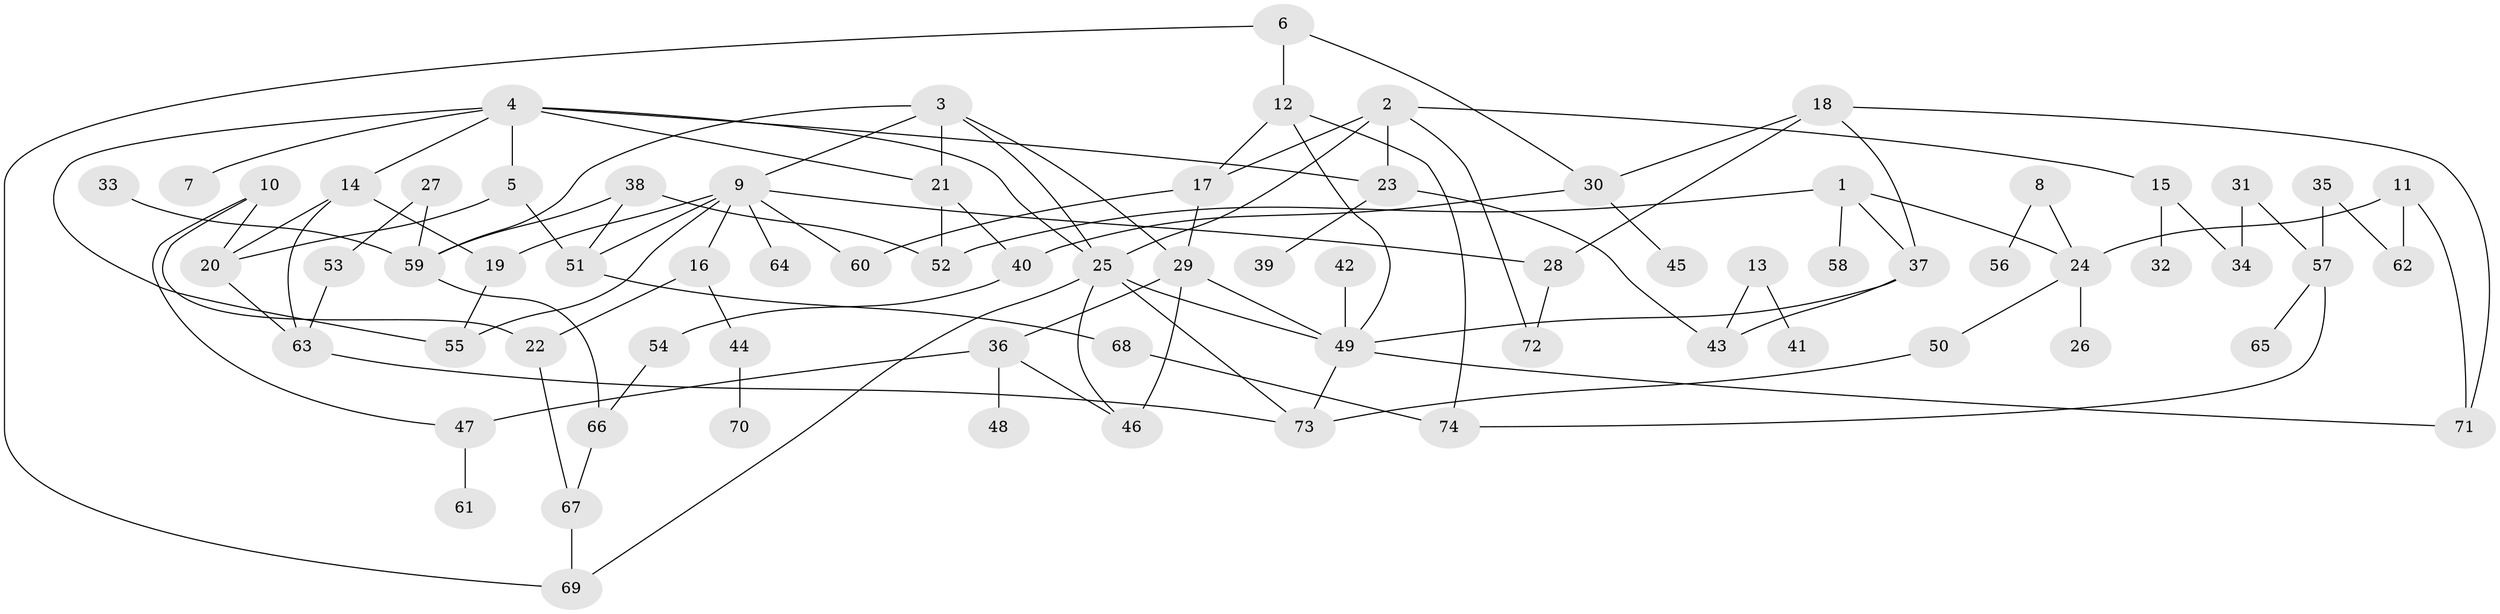 // original degree distribution, {6: 0.027210884353741496, 4: 0.12244897959183673, 7: 0.013605442176870748, 3: 0.19727891156462585, 5: 0.05442176870748299, 2: 0.30612244897959184, 1: 0.2789115646258503}
// Generated by graph-tools (version 1.1) at 2025/36/03/04/25 23:36:09]
// undirected, 74 vertices, 110 edges
graph export_dot {
  node [color=gray90,style=filled];
  1;
  2;
  3;
  4;
  5;
  6;
  7;
  8;
  9;
  10;
  11;
  12;
  13;
  14;
  15;
  16;
  17;
  18;
  19;
  20;
  21;
  22;
  23;
  24;
  25;
  26;
  27;
  28;
  29;
  30;
  31;
  32;
  33;
  34;
  35;
  36;
  37;
  38;
  39;
  40;
  41;
  42;
  43;
  44;
  45;
  46;
  47;
  48;
  49;
  50;
  51;
  52;
  53;
  54;
  55;
  56;
  57;
  58;
  59;
  60;
  61;
  62;
  63;
  64;
  65;
  66;
  67;
  68;
  69;
  70;
  71;
  72;
  73;
  74;
  1 -- 24 [weight=1.0];
  1 -- 37 [weight=1.0];
  1 -- 52 [weight=1.0];
  1 -- 58 [weight=1.0];
  2 -- 15 [weight=1.0];
  2 -- 17 [weight=1.0];
  2 -- 23 [weight=1.0];
  2 -- 25 [weight=1.0];
  2 -- 72 [weight=1.0];
  3 -- 9 [weight=1.0];
  3 -- 21 [weight=1.0];
  3 -- 25 [weight=1.0];
  3 -- 29 [weight=1.0];
  3 -- 59 [weight=1.0];
  4 -- 5 [weight=1.0];
  4 -- 7 [weight=1.0];
  4 -- 14 [weight=1.0];
  4 -- 21 [weight=1.0];
  4 -- 23 [weight=1.0];
  4 -- 25 [weight=1.0];
  4 -- 55 [weight=1.0];
  5 -- 20 [weight=1.0];
  5 -- 51 [weight=1.0];
  6 -- 12 [weight=1.0];
  6 -- 30 [weight=1.0];
  6 -- 69 [weight=1.0];
  8 -- 24 [weight=1.0];
  8 -- 56 [weight=1.0];
  9 -- 16 [weight=1.0];
  9 -- 19 [weight=1.0];
  9 -- 28 [weight=1.0];
  9 -- 51 [weight=1.0];
  9 -- 55 [weight=1.0];
  9 -- 60 [weight=1.0];
  9 -- 64 [weight=1.0];
  10 -- 20 [weight=1.0];
  10 -- 22 [weight=1.0];
  10 -- 47 [weight=1.0];
  11 -- 24 [weight=1.0];
  11 -- 62 [weight=1.0];
  11 -- 71 [weight=1.0];
  12 -- 17 [weight=1.0];
  12 -- 49 [weight=1.0];
  12 -- 74 [weight=1.0];
  13 -- 41 [weight=1.0];
  13 -- 43 [weight=1.0];
  14 -- 19 [weight=1.0];
  14 -- 20 [weight=1.0];
  14 -- 63 [weight=1.0];
  15 -- 32 [weight=1.0];
  15 -- 34 [weight=1.0];
  16 -- 22 [weight=1.0];
  16 -- 44 [weight=1.0];
  17 -- 29 [weight=1.0];
  17 -- 60 [weight=1.0];
  18 -- 28 [weight=1.0];
  18 -- 30 [weight=1.0];
  18 -- 37 [weight=1.0];
  18 -- 71 [weight=1.0];
  19 -- 55 [weight=1.0];
  20 -- 63 [weight=1.0];
  21 -- 40 [weight=1.0];
  21 -- 52 [weight=1.0];
  22 -- 67 [weight=1.0];
  23 -- 39 [weight=1.0];
  23 -- 43 [weight=1.0];
  24 -- 26 [weight=1.0];
  24 -- 50 [weight=1.0];
  25 -- 46 [weight=1.0];
  25 -- 49 [weight=1.0];
  25 -- 69 [weight=1.0];
  25 -- 73 [weight=1.0];
  27 -- 53 [weight=1.0];
  27 -- 59 [weight=1.0];
  28 -- 72 [weight=1.0];
  29 -- 36 [weight=1.0];
  29 -- 46 [weight=2.0];
  29 -- 49 [weight=1.0];
  30 -- 40 [weight=1.0];
  30 -- 45 [weight=1.0];
  31 -- 34 [weight=1.0];
  31 -- 57 [weight=1.0];
  33 -- 59 [weight=1.0];
  35 -- 57 [weight=1.0];
  35 -- 62 [weight=1.0];
  36 -- 46 [weight=1.0];
  36 -- 47 [weight=1.0];
  36 -- 48 [weight=1.0];
  37 -- 43 [weight=1.0];
  37 -- 49 [weight=1.0];
  38 -- 51 [weight=1.0];
  38 -- 52 [weight=1.0];
  38 -- 59 [weight=1.0];
  40 -- 54 [weight=1.0];
  42 -- 49 [weight=1.0];
  44 -- 70 [weight=1.0];
  47 -- 61 [weight=1.0];
  49 -- 71 [weight=1.0];
  49 -- 73 [weight=1.0];
  50 -- 73 [weight=1.0];
  51 -- 68 [weight=1.0];
  53 -- 63 [weight=1.0];
  54 -- 66 [weight=1.0];
  57 -- 65 [weight=1.0];
  57 -- 74 [weight=1.0];
  59 -- 66 [weight=1.0];
  63 -- 73 [weight=1.0];
  66 -- 67 [weight=1.0];
  67 -- 69 [weight=1.0];
  68 -- 74 [weight=1.0];
}
